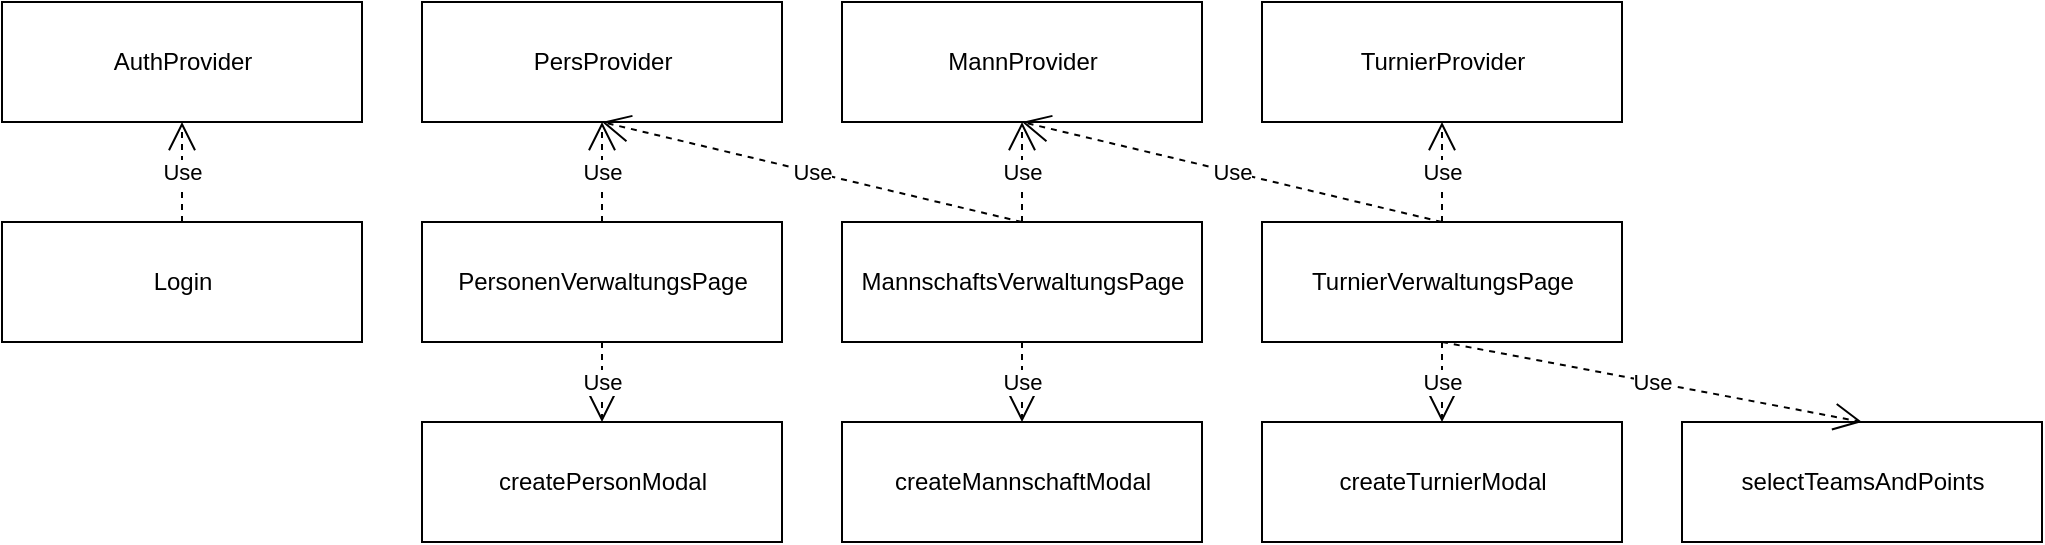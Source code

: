 <mxfile version="13.10.0" type="embed">
    <diagram id="4aTYOzH11wWc6JgkM8FL" name="Page-1">
        <mxGraphModel dx="820" dy="713" grid="1" gridSize="10" guides="1" tooltips="1" connect="1" arrows="1" fold="1" page="1" pageScale="1" pageWidth="850" pageHeight="1100" math="0" shadow="0">
            <root>
                <mxCell id="0"/>
                <mxCell id="1" parent="0"/>
                <mxCell id="9" value="MannschaftsVerwaltungsPage" style="html=1;" vertex="1" parent="1">
                    <mxGeometry x="460" y="180" width="180" height="60" as="geometry"/>
                </mxCell>
                <mxCell id="10" value="PersonenVerwaltungsPage" style="html=1;" vertex="1" parent="1">
                    <mxGeometry x="250" y="180" width="180" height="60" as="geometry"/>
                </mxCell>
                <mxCell id="11" value="TurnierVerwaltungsPage" style="html=1;" vertex="1" parent="1">
                    <mxGeometry x="670" y="180" width="180" height="60" as="geometry"/>
                </mxCell>
                <mxCell id="12" value="Login" style="html=1;" vertex="1" parent="1">
                    <mxGeometry x="40" y="180" width="180" height="60" as="geometry"/>
                </mxCell>
                <mxCell id="13" value="AuthProvider" style="html=1;" vertex="1" parent="1">
                    <mxGeometry x="40" y="70" width="180" height="60" as="geometry"/>
                </mxCell>
                <mxCell id="14" value="PersProvider" style="html=1;" vertex="1" parent="1">
                    <mxGeometry x="250" y="70" width="180" height="60" as="geometry"/>
                </mxCell>
                <mxCell id="15" value="MannProvider" style="html=1;" vertex="1" parent="1">
                    <mxGeometry x="460" y="70" width="180" height="60" as="geometry"/>
                </mxCell>
                <mxCell id="16" value="TurnierProvider" style="html=1;" vertex="1" parent="1">
                    <mxGeometry x="670" y="70" width="180" height="60" as="geometry"/>
                </mxCell>
                <mxCell id="17" value="createPersonModal" style="html=1;" vertex="1" parent="1">
                    <mxGeometry x="250" y="280" width="180" height="60" as="geometry"/>
                </mxCell>
                <mxCell id="18" value="createMannschaftModal" style="html=1;" vertex="1" parent="1">
                    <mxGeometry x="460" y="280" width="180" height="60" as="geometry"/>
                </mxCell>
                <mxCell id="19" value="createTurnierModal" style="html=1;" vertex="1" parent="1">
                    <mxGeometry x="670" y="280" width="180" height="60" as="geometry"/>
                </mxCell>
                <mxCell id="20" value="Use" style="endArrow=open;endSize=12;dashed=1;html=1;exitX=0.5;exitY=0;exitDx=0;exitDy=0;entryX=0.5;entryY=1;entryDx=0;entryDy=0;" edge="1" parent="1" source="12" target="13">
                    <mxGeometry width="160" relative="1" as="geometry">
                        <mxPoint x="340" y="220" as="sourcePoint"/>
                        <mxPoint x="500" y="220" as="targetPoint"/>
                    </mxGeometry>
                </mxCell>
                <mxCell id="21" value="Use" style="endArrow=open;endSize=12;dashed=1;html=1;exitX=0.5;exitY=0;exitDx=0;exitDy=0;entryX=0.5;entryY=1;entryDx=0;entryDy=0;" edge="1" parent="1" source="10" target="14">
                    <mxGeometry width="160" relative="1" as="geometry">
                        <mxPoint x="140" y="190" as="sourcePoint"/>
                        <mxPoint x="140" y="140" as="targetPoint"/>
                    </mxGeometry>
                </mxCell>
                <mxCell id="22" value="Use" style="endArrow=open;endSize=12;dashed=1;html=1;exitX=0.5;exitY=0;exitDx=0;exitDy=0;" edge="1" parent="1" source="9">
                    <mxGeometry width="160" relative="1" as="geometry">
                        <mxPoint x="350" y="190" as="sourcePoint"/>
                        <mxPoint x="340" y="130" as="targetPoint"/>
                    </mxGeometry>
                </mxCell>
                <mxCell id="23" value="Use" style="endArrow=open;endSize=12;dashed=1;html=1;exitX=0.5;exitY=0;exitDx=0;exitDy=0;entryX=0.5;entryY=1;entryDx=0;entryDy=0;" edge="1" parent="1" source="9" target="15">
                    <mxGeometry width="160" relative="1" as="geometry">
                        <mxPoint x="350" y="190" as="sourcePoint"/>
                        <mxPoint x="350" y="140" as="targetPoint"/>
                    </mxGeometry>
                </mxCell>
                <mxCell id="24" value="Use" style="endArrow=open;endSize=12;dashed=1;html=1;exitX=0.5;exitY=0;exitDx=0;exitDy=0;entryX=0.5;entryY=1;entryDx=0;entryDy=0;" edge="1" parent="1" source="11" target="15">
                    <mxGeometry width="160" relative="1" as="geometry">
                        <mxPoint x="560" y="190" as="sourcePoint"/>
                        <mxPoint x="350" y="140" as="targetPoint"/>
                    </mxGeometry>
                </mxCell>
                <mxCell id="25" value="Use" style="endArrow=open;endSize=12;dashed=1;html=1;exitX=0.5;exitY=0;exitDx=0;exitDy=0;entryX=0.5;entryY=1;entryDx=0;entryDy=0;" edge="1" parent="1" source="11" target="16">
                    <mxGeometry width="160" relative="1" as="geometry">
                        <mxPoint x="560" y="190" as="sourcePoint"/>
                        <mxPoint x="560" y="140" as="targetPoint"/>
                    </mxGeometry>
                </mxCell>
                <mxCell id="26" value="Use" style="endArrow=open;endSize=12;dashed=1;html=1;exitX=0.5;exitY=1;exitDx=0;exitDy=0;entryX=0.5;entryY=0;entryDx=0;entryDy=0;" edge="1" parent="1" source="10" target="17">
                    <mxGeometry width="160" relative="1" as="geometry">
                        <mxPoint x="140" y="190" as="sourcePoint"/>
                        <mxPoint x="140" y="140" as="targetPoint"/>
                    </mxGeometry>
                </mxCell>
                <mxCell id="27" value="Use" style="endArrow=open;endSize=12;dashed=1;html=1;exitX=0.5;exitY=1;exitDx=0;exitDy=0;entryX=0.5;entryY=0;entryDx=0;entryDy=0;" edge="1" parent="1" source="9" target="18">
                    <mxGeometry width="160" relative="1" as="geometry">
                        <mxPoint x="350" y="250" as="sourcePoint"/>
                        <mxPoint x="350" y="290" as="targetPoint"/>
                    </mxGeometry>
                </mxCell>
                <mxCell id="28" value="Use" style="endArrow=open;endSize=12;dashed=1;html=1;exitX=0.5;exitY=1;exitDx=0;exitDy=0;entryX=0.5;entryY=0;entryDx=0;entryDy=0;" edge="1" parent="1" source="11" target="19">
                    <mxGeometry width="160" relative="1" as="geometry">
                        <mxPoint x="560" y="250" as="sourcePoint"/>
                        <mxPoint x="560" y="290" as="targetPoint"/>
                    </mxGeometry>
                </mxCell>
                <mxCell id="29" value="selectTeamsAndPoints" style="html=1;" vertex="1" parent="1">
                    <mxGeometry x="880" y="280" width="180" height="60" as="geometry"/>
                </mxCell>
                <mxCell id="30" value="Use" style="endArrow=open;endSize=12;dashed=1;html=1;exitX=0.5;exitY=1;exitDx=0;exitDy=0;entryX=0.5;entryY=0;entryDx=0;entryDy=0;" edge="1" parent="1" source="11" target="29">
                    <mxGeometry width="160" relative="1" as="geometry">
                        <mxPoint x="770" y="250" as="sourcePoint"/>
                        <mxPoint x="770" y="290" as="targetPoint"/>
                    </mxGeometry>
                </mxCell>
            </root>
        </mxGraphModel>
    </diagram>
</mxfile>